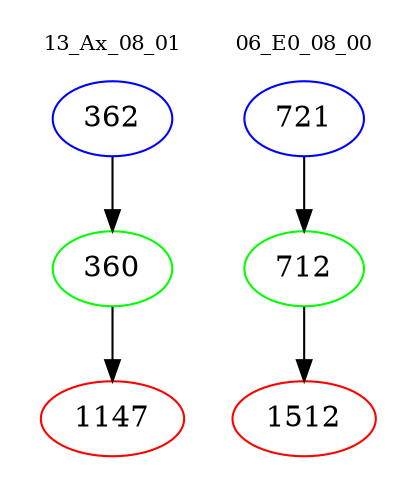 digraph{
subgraph cluster_0 {
color = white
label = "13_Ax_08_01";
fontsize=10;
T0_362 [label="362", color="blue"]
T0_362 -> T0_360 [color="black"]
T0_360 [label="360", color="green"]
T0_360 -> T0_1147 [color="black"]
T0_1147 [label="1147", color="red"]
}
subgraph cluster_1 {
color = white
label = "06_E0_08_00";
fontsize=10;
T1_721 [label="721", color="blue"]
T1_721 -> T1_712 [color="black"]
T1_712 [label="712", color="green"]
T1_712 -> T1_1512 [color="black"]
T1_1512 [label="1512", color="red"]
}
}
